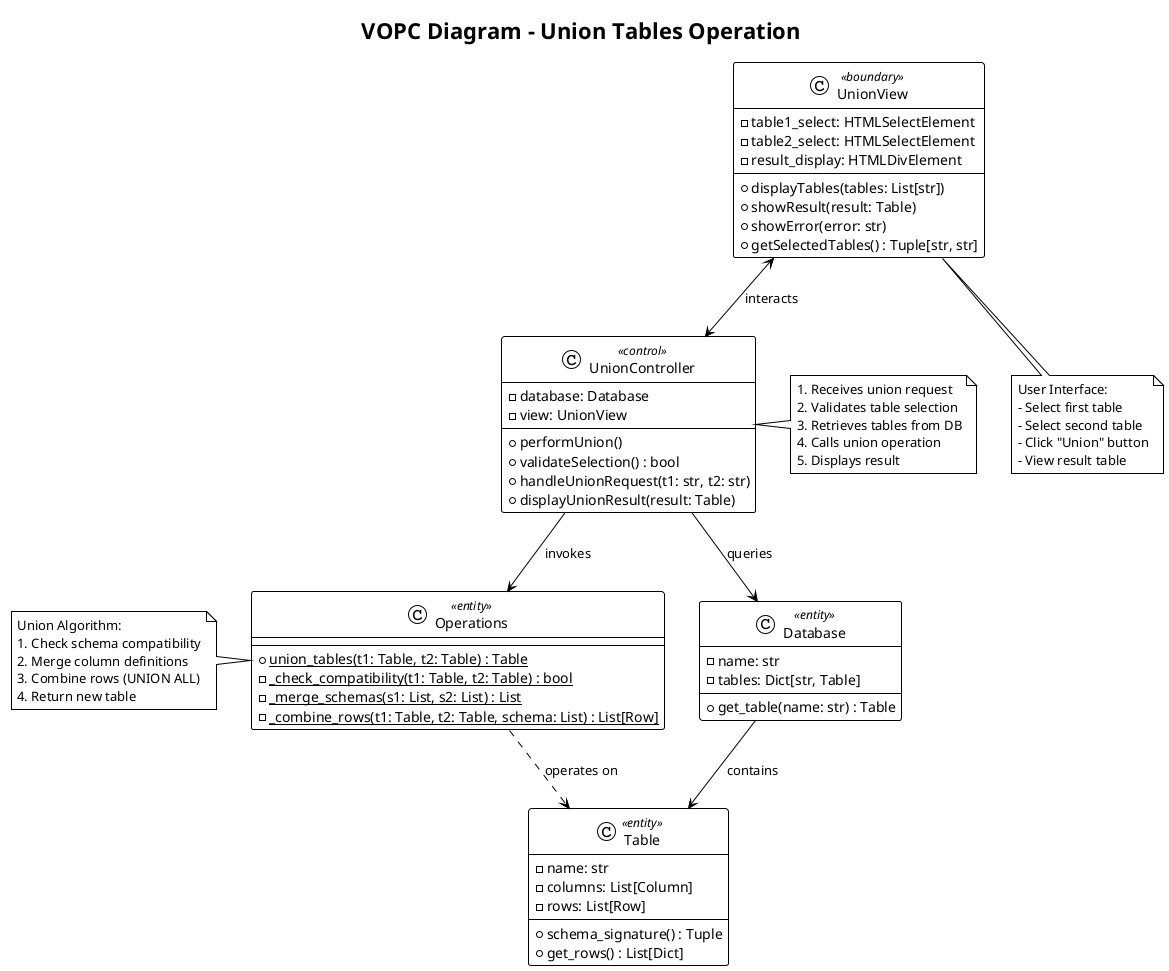 @startuml vopc_union
!theme plain
title VOPC Diagram - Union Tables Operation

' View
class UnionView <<boundary>> {
  - table1_select: HTMLSelectElement
  - table2_select: HTMLSelectElement
  - result_display: HTMLDivElement
  --
  + displayTables(tables: List[str])
  + showResult(result: Table)
  + showError(error: str)
  + getSelectedTables() : Tuple[str, str]
}

' Controller
class UnionController <<control>> {
  - database: Database
  - view: UnionView
  --
  + performUnion()
  + validateSelection() : bool
  + handleUnionRequest(t1: str, t2: str)
  + displayUnionResult(result: Table)
}

' Persistence (Model)
class Database <<entity>> {
  - name: str
  - tables: Dict[str, Table]
  --
  + get_table(name: str) : Table
}

class Table <<entity>> {
  - name: str
  - columns: List[Column]
  - rows: List[Row]
  --
  + schema_signature() : Tuple
  + get_rows() : List[Dict]
}

class Operations <<entity>> {
  --
  + {static} union_tables(t1: Table, t2: Table) : Table
  - {static} _check_compatibility(t1: Table, t2: Table) : bool
  - {static} _merge_schemas(s1: List, s2: List) : List
  - {static} _combine_rows(t1: Table, t2: Table, schema: List) : List[Row]
}

' Object relationships
UnionView <--> UnionController : interacts
UnionController --> Database : queries
UnionController --> Operations : invokes
Database --> Table : contains
Operations ..> Table : operates on

' Sequence flow annotations
note right of UnionController
  1. Receives union request
  2. Validates table selection
  3. Retrieves tables from DB
  4. Calls union operation
  5. Displays result
end note

note left of Operations
  Union Algorithm:
  1. Check schema compatibility
  2. Merge column definitions
  3. Combine rows (UNION ALL)
  4. Return new table
end note

note bottom of UnionView
  User Interface:
  - Select first table
  - Select second table
  - Click "Union" button
  - View result table
end note

@enduml
